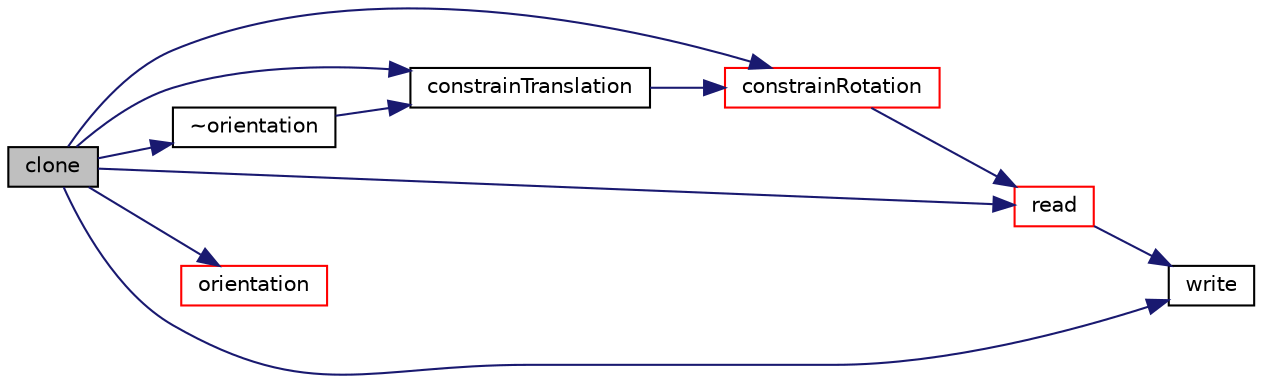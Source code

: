 digraph "clone"
{
  bgcolor="transparent";
  edge [fontname="Helvetica",fontsize="10",labelfontname="Helvetica",labelfontsize="10"];
  node [fontname="Helvetica",fontsize="10",shape=record];
  rankdir="LR";
  Node1 [label="clone",height=0.2,width=0.4,color="black", fillcolor="grey75", style="filled", fontcolor="black"];
  Node1 -> Node2 [color="midnightblue",fontsize="10",style="solid",fontname="Helvetica"];
  Node2 [label="constrainRotation",height=0.2,width=0.4,color="red",URL="$a01759.html#aaeee2d0d4a87de2bfa9a957bd687eb29",tooltip="Apply and accumulate rotational constraints. "];
  Node2 -> Node3 [color="midnightblue",fontsize="10",style="solid",fontname="Helvetica"];
  Node3 [label="read",height=0.2,width=0.4,color="red",URL="$a01759.html#a64da2087e03e55d0dddd0cd6e5ac05ea",tooltip="Update properties from given dictionary. "];
  Node3 -> Node4 [color="midnightblue",fontsize="10",style="solid",fontname="Helvetica"];
  Node4 [label="write",height=0.2,width=0.4,color="black",URL="$a01759.html#a0941061ad5a26be83b4107d05750ace6",tooltip="Write. "];
  Node1 -> Node5 [color="midnightblue",fontsize="10",style="solid",fontname="Helvetica"];
  Node5 [label="constrainTranslation",height=0.2,width=0.4,color="black",URL="$a01759.html#aa22b8c9b9329b5048112f873d1ea0f6d",tooltip="Apply and accumulate translational constraints. "];
  Node5 -> Node2 [color="midnightblue",fontsize="10",style="solid",fontname="Helvetica"];
  Node1 -> Node6 [color="midnightblue",fontsize="10",style="solid",fontname="Helvetica"];
  Node6 [label="orientation",height=0.2,width=0.4,color="red",URL="$a01759.html#adafc1def3a6973fd6c815545d46aecf3",tooltip="Construct from components. "];
  Node1 -> Node3 [color="midnightblue",fontsize="10",style="solid",fontname="Helvetica"];
  Node1 -> Node4 [color="midnightblue",fontsize="10",style="solid",fontname="Helvetica"];
  Node1 -> Node7 [color="midnightblue",fontsize="10",style="solid",fontname="Helvetica"];
  Node7 [label="~orientation",height=0.2,width=0.4,color="black",URL="$a01759.html#a425041872116946bcd91a4722558dc9d",tooltip="Destructor. "];
  Node7 -> Node5 [color="midnightblue",fontsize="10",style="solid",fontname="Helvetica"];
}
